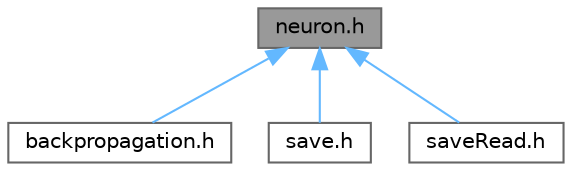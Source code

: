 digraph "neuron.h"
{
 // LATEX_PDF_SIZE
  bgcolor="transparent";
  edge [fontname=Helvetica,fontsize=10,labelfontname=Helvetica,labelfontsize=10];
  node [fontname=Helvetica,fontsize=10,shape=box,height=0.2,width=0.4];
  Node1 [id="Node000001",label="neuron.h",height=0.2,width=0.4,color="gray40", fillcolor="grey60", style="filled", fontcolor="black",tooltip="Fonctions de gestion des neurones et réseaux (création, destruction, modification)"];
  Node1 -> Node2 [id="edge1_Node000001_Node000002",dir="back",color="steelblue1",style="solid",tooltip=" "];
  Node2 [id="Node000002",label="backpropagation.h",height=0.2,width=0.4,color="grey40", fillcolor="white", style="filled",URL="$backpropagation_8h_source.html",tooltip=" "];
  Node1 -> Node3 [id="edge2_Node000001_Node000003",dir="back",color="steelblue1",style="solid",tooltip=" "];
  Node3 [id="Node000003",label="save.h",height=0.2,width=0.4,color="grey40", fillcolor="white", style="filled",URL="$save_8h.html",tooltip="Fonctions de sauvegarde et de chargement d'un reseau de neurones."];
  Node1 -> Node4 [id="edge3_Node000001_Node000004",dir="back",color="steelblue1",style="solid",tooltip=" "];
  Node4 [id="Node000004",label="saveRead.h",height=0.2,width=0.4,color="grey40", fillcolor="white", style="filled",URL="$saveRead_8h_source.html",tooltip=" "];
}
